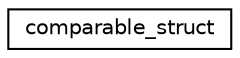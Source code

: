 digraph "Graphical Class Hierarchy"
{
  edge [fontname="Helvetica",fontsize="10",labelfontname="Helvetica",labelfontsize="10"];
  node [fontname="Helvetica",fontsize="10",shape=record];
  rankdir="LR";
  Node0 [label="comparable_struct",height=0.2,width=0.4,color="black", fillcolor="white", style="filled",URL="$structcomparable__struct.html"];
}
